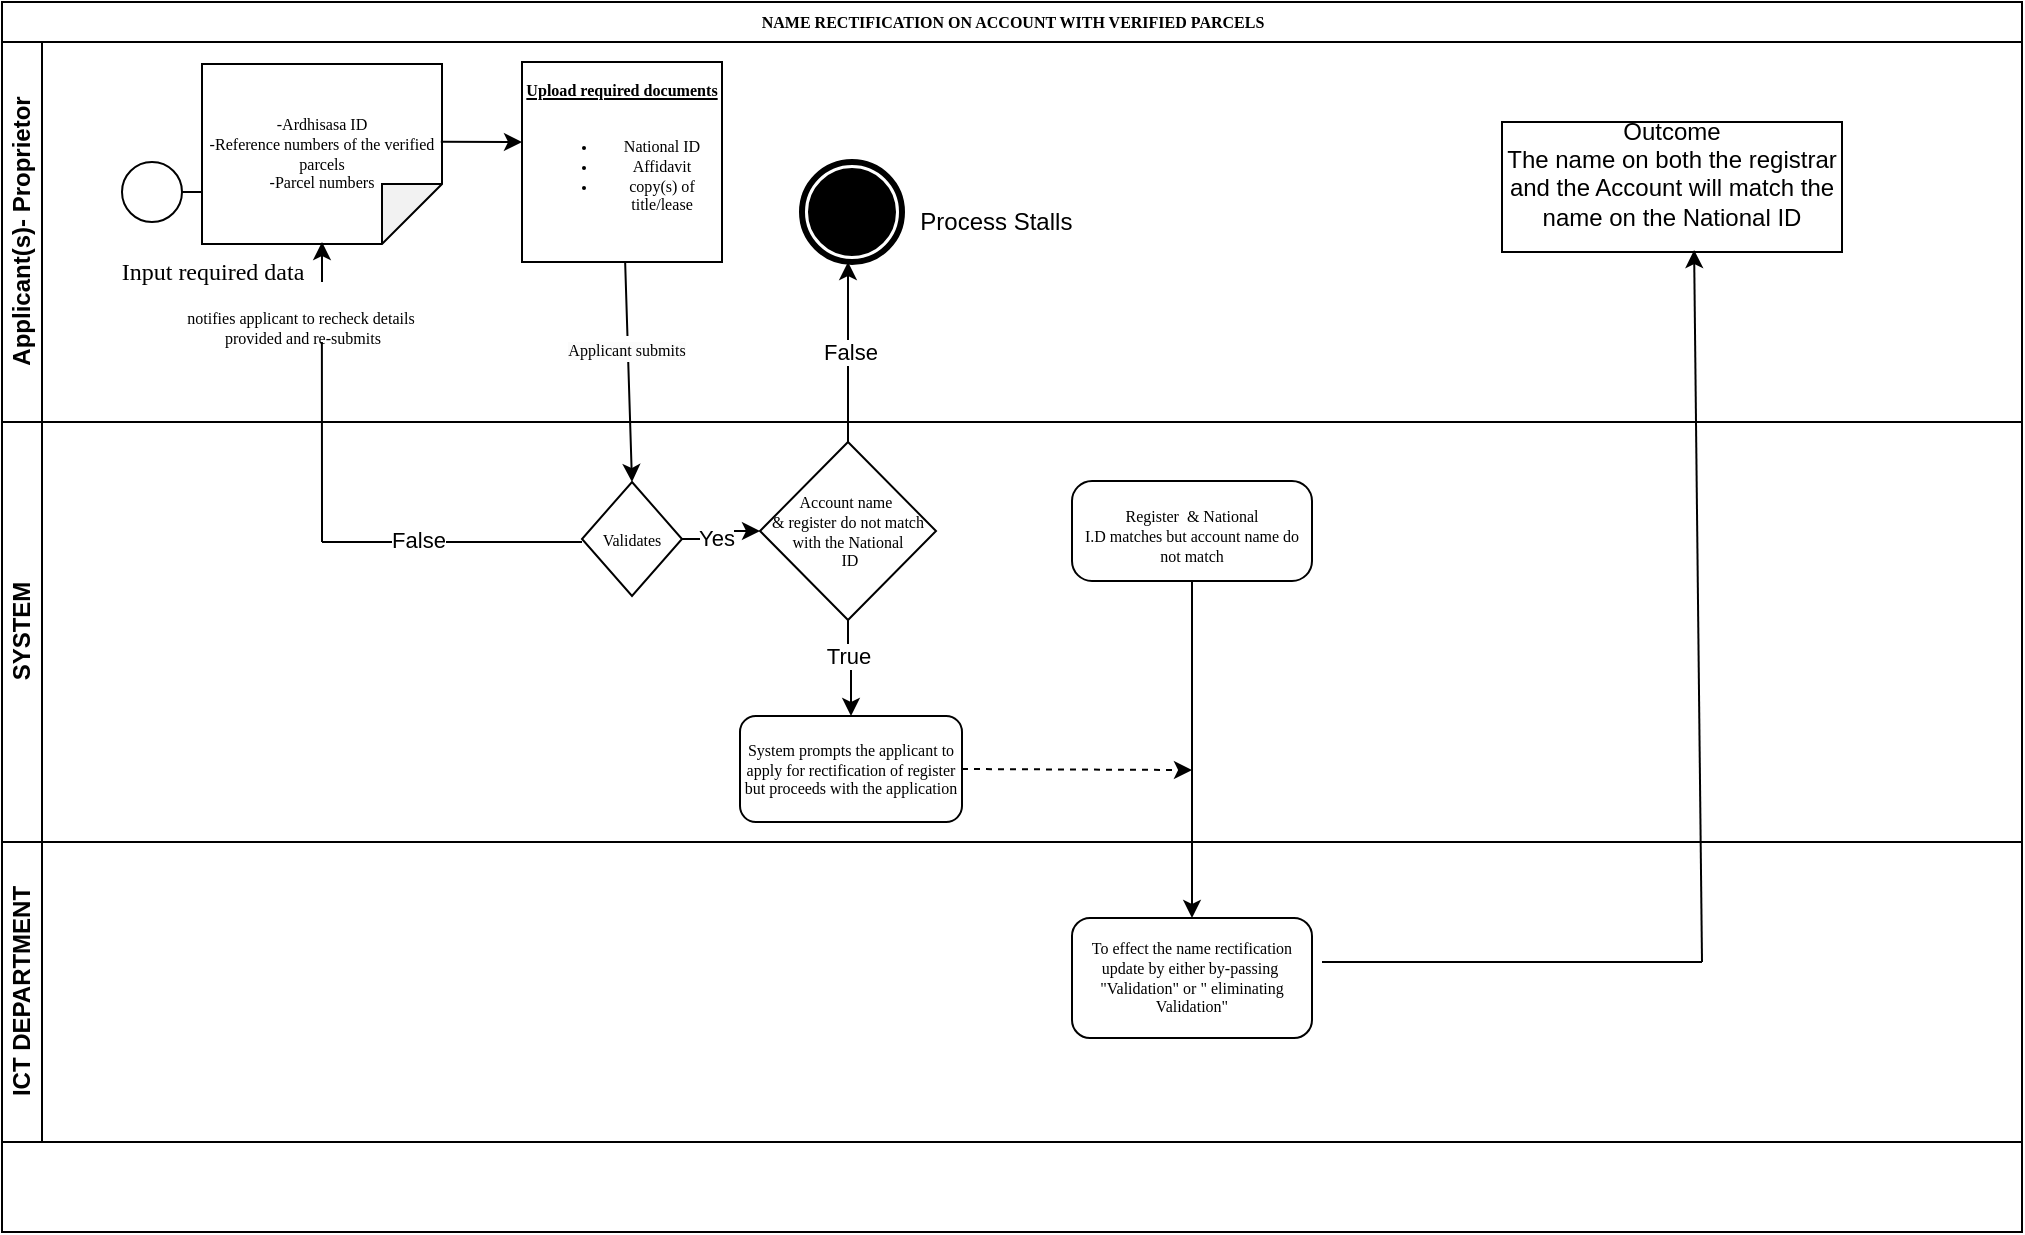 <mxfile version="24.4.0" type="github">
  <diagram name="Page-1" id="c7488fd3-1785-93aa-aadb-54a6760d102a">
    <mxGraphModel dx="1362" dy="759" grid="1" gridSize="10" guides="1" tooltips="1" connect="1" arrows="1" fold="1" page="1" pageScale="1" pageWidth="1100" pageHeight="850" background="none" math="0" shadow="0">
      <root>
        <mxCell id="0" />
        <mxCell id="1" parent="0" />
        <mxCell id="2b4e8129b02d487f-1" value="NAME RECTIFICATION ON ACCOUNT WITH VERIFIED PARCELS" style="swimlane;html=1;childLayout=stackLayout;horizontal=1;startSize=20;horizontalStack=0;rounded=0;shadow=0;labelBackgroundColor=none;strokeWidth=1;fontFamily=Verdana;fontSize=8;align=center;" parent="1" vertex="1">
          <mxGeometry x="70" y="80" width="1010" height="615" as="geometry" />
        </mxCell>
        <mxCell id="2b4e8129b02d487f-2" value="Applicant(s)- Proprietor" style="swimlane;html=1;startSize=20;horizontal=0;" parent="2b4e8129b02d487f-1" vertex="1">
          <mxGeometry y="20" width="1010" height="190" as="geometry" />
        </mxCell>
        <mxCell id="2b4e8129b02d487f-18" style="edgeStyle=orthogonalEdgeStyle;rounded=0;html=1;labelBackgroundColor=none;startArrow=none;startFill=0;startSize=5;endArrow=classicThin;endFill=1;endSize=5;jettySize=auto;orthogonalLoop=1;strokeWidth=1;fontFamily=Verdana;fontSize=8" parent="2b4e8129b02d487f-2" source="2b4e8129b02d487f-5" edge="1">
          <mxGeometry relative="1" as="geometry">
            <mxPoint x="120" y="75" as="targetPoint" />
          </mxGeometry>
        </mxCell>
        <mxCell id="2b4e8129b02d487f-5" value="" style="ellipse;whiteSpace=wrap;html=1;rounded=0;shadow=0;labelBackgroundColor=none;strokeWidth=1;fontFamily=Verdana;fontSize=8;align=center;" parent="2b4e8129b02d487f-2" vertex="1">
          <mxGeometry x="60" y="60" width="30" height="30" as="geometry" />
        </mxCell>
        <mxCell id="X0vCvpcDByL62yAAZkJj-3" value="&lt;h6&gt;&lt;span style=&quot;font-weight: normal;&quot;&gt;&lt;font face=&quot;Times New Roman&quot;&gt;-Ardhisasa ID&lt;br&gt;&lt;/font&gt;&lt;font face=&quot;vrdMzk03zgyeCwnh8cxA&quot;&gt;-Reference numbers of the verified parcels&lt;br&gt;&lt;/font&gt;&lt;font face=&quot;vrdMzk03zgyeCwnh8cxA&quot;&gt;-Parcel numbers&lt;/font&gt;&lt;/span&gt;&lt;/h6&gt;" style="shape=note;whiteSpace=wrap;html=1;backgroundOutline=1;darkOpacity=0.05;direction=south;" vertex="1" parent="2b4e8129b02d487f-2">
          <mxGeometry x="100" y="11" width="120" height="90" as="geometry" />
        </mxCell>
        <mxCell id="X0vCvpcDByL62yAAZkJj-12" value="&lt;h6&gt;&lt;font face=&quot;Times New Roman&quot;&gt;&lt;u&gt;Upload required documents&lt;/u&gt;&lt;/font&gt;&lt;/h6&gt;&lt;h6&gt;&lt;ul&gt;&lt;li&gt;&lt;font face=&quot;Times New Roman&quot;&gt;&lt;span style=&quot;font-weight: normal;&quot;&gt;National ID&lt;/span&gt;&lt;/font&gt;&lt;/li&gt;&lt;li&gt;&lt;font face=&quot;Times New Roman&quot;&gt;&lt;span style=&quot;font-weight: normal;&quot;&gt;Affidavit&lt;/span&gt;&lt;/font&gt;&lt;/li&gt;&lt;li&gt;&lt;font face=&quot;Times New Roman&quot;&gt;&lt;span style=&quot;font-weight: normal;&quot;&gt;copy(s) of title/lease&lt;/span&gt;&lt;/font&gt;&lt;/li&gt;&lt;/ul&gt;&lt;/h6&gt;&lt;div&gt;&lt;br&gt;&lt;/div&gt;" style="whiteSpace=wrap;html=1;aspect=fixed;" vertex="1" parent="2b4e8129b02d487f-2">
          <mxGeometry x="260" y="10" width="100" height="100" as="geometry" />
        </mxCell>
        <mxCell id="X0vCvpcDByL62yAAZkJj-13" value="" style="edgeStyle=none;orthogonalLoop=1;jettySize=auto;html=1;rounded=0;exitX=0.432;exitY=0.005;exitDx=0;exitDy=0;exitPerimeter=0;" edge="1" parent="2b4e8129b02d487f-2" source="X0vCvpcDByL62yAAZkJj-3">
          <mxGeometry width="100" relative="1" as="geometry">
            <mxPoint x="230" y="50" as="sourcePoint" />
            <mxPoint x="260" y="50" as="targetPoint" />
            <Array as="points" />
          </mxGeometry>
        </mxCell>
        <mxCell id="X0vCvpcDByL62yAAZkJj-16" value="&lt;font face=&quot;Times New Roman&quot;&gt;Input required data&lt;/font&gt;" style="text;html=1;align=center;verticalAlign=middle;resizable=0;points=[];autosize=1;strokeColor=none;fillColor=none;" vertex="1" parent="2b4e8129b02d487f-2">
          <mxGeometry x="50" y="100" width="110" height="30" as="geometry" />
        </mxCell>
        <mxCell id="X0vCvpcDByL62yAAZkJj-18" value="" style="edgeStyle=none;orthogonalLoop=1;jettySize=auto;html=1;rounded=0;entryX=0.881;entryY=-0.048;entryDx=0;entryDy=0;entryPerimeter=0;" edge="1" parent="2b4e8129b02d487f-2">
          <mxGeometry width="100" relative="1" as="geometry">
            <mxPoint x="160" y="120" as="sourcePoint" />
            <mxPoint x="160.0" y="100.0" as="targetPoint" />
            <Array as="points" />
          </mxGeometry>
        </mxCell>
        <mxCell id="X0vCvpcDByL62yAAZkJj-32" value="&lt;h6&gt;&lt;br&gt;&lt;/h6&gt;" style="text;html=1;align=center;verticalAlign=middle;resizable=0;points=[];autosize=1;strokeColor=none;fillColor=none;" vertex="1" parent="2b4e8129b02d487f-2">
          <mxGeometry x="330" y="130" width="20" height="60" as="geometry" />
        </mxCell>
        <mxCell id="X0vCvpcDByL62yAAZkJj-69" value="Outcome&lt;div&gt;The name on both the registrar and the Account will match the name on the National ID&lt;br&gt;&lt;div&gt;&lt;u&gt;&lt;br&gt;&lt;/u&gt;&lt;/div&gt;&lt;/div&gt;" style="rounded=0;whiteSpace=wrap;html=1;" vertex="1" parent="2b4e8129b02d487f-2">
          <mxGeometry x="750" y="40" width="170" height="65" as="geometry" />
        </mxCell>
        <mxCell id="X0vCvpcDByL62yAAZkJj-74" value="" style="points=[[0.145,0.145,0],[0.5,0,0],[0.855,0.145,0],[1,0.5,0],[0.855,0.855,0],[0.5,1,0],[0.145,0.855,0],[0,0.5,0]];shape=mxgraph.bpmn.event;html=1;verticalLabelPosition=bottom;labelBackgroundColor=#ffffff;verticalAlign=top;align=center;perimeter=ellipsePerimeter;outlineConnect=0;aspect=fixed;outline=end;symbol=terminate;" vertex="1" parent="2b4e8129b02d487f-2">
          <mxGeometry x="400" y="60" width="50" height="50" as="geometry" />
        </mxCell>
        <mxCell id="X0vCvpcDByL62yAAZkJj-79" value="&amp;nbsp;Process Stalls" style="text;html=1;align=center;verticalAlign=middle;resizable=0;points=[];autosize=1;strokeColor=none;fillColor=none;" vertex="1" parent="2b4e8129b02d487f-2">
          <mxGeometry x="445" y="75" width="100" height="30" as="geometry" />
        </mxCell>
        <mxCell id="2b4e8129b02d487f-3" value="SYSTEM" style="swimlane;html=1;startSize=20;horizontal=0;" parent="2b4e8129b02d487f-1" vertex="1">
          <mxGeometry y="210" width="1010" height="210" as="geometry" />
        </mxCell>
        <mxCell id="X0vCvpcDByL62yAAZkJj-49" value="" style="edgeStyle=orthogonalEdgeStyle;rounded=0;orthogonalLoop=1;jettySize=auto;html=1;" edge="1" parent="2b4e8129b02d487f-3" source="2b4e8129b02d487f-13" target="X0vCvpcDByL62yAAZkJj-46">
          <mxGeometry relative="1" as="geometry" />
        </mxCell>
        <mxCell id="X0vCvpcDByL62yAAZkJj-50" value="Yes" style="edgeLabel;html=1;align=center;verticalAlign=middle;resizable=0;points=[];" vertex="1" connectable="0" parent="X0vCvpcDByL62yAAZkJj-49">
          <mxGeometry x="-0.243" y="1" relative="1" as="geometry">
            <mxPoint as="offset" />
          </mxGeometry>
        </mxCell>
        <mxCell id="2b4e8129b02d487f-13" value="Validates" style="strokeWidth=1;html=1;shape=mxgraph.flowchart.decision;whiteSpace=wrap;rounded=1;shadow=0;labelBackgroundColor=none;fontFamily=Verdana;fontSize=8;align=center;" parent="2b4e8129b02d487f-3" vertex="1">
          <mxGeometry x="290" y="30" width="50" height="57" as="geometry" />
        </mxCell>
        <mxCell id="X0vCvpcDByL62yAAZkJj-55" value="" style="edgeStyle=orthogonalEdgeStyle;rounded=0;orthogonalLoop=1;jettySize=auto;html=1;" edge="1" parent="2b4e8129b02d487f-3" source="X0vCvpcDByL62yAAZkJj-46" target="X0vCvpcDByL62yAAZkJj-54">
          <mxGeometry relative="1" as="geometry" />
        </mxCell>
        <mxCell id="X0vCvpcDByL62yAAZkJj-57" value="True" style="edgeLabel;html=1;align=center;verticalAlign=middle;resizable=0;points=[];" vertex="1" connectable="0" parent="X0vCvpcDByL62yAAZkJj-55">
          <mxGeometry x="-0.268" relative="1" as="geometry">
            <mxPoint as="offset" />
          </mxGeometry>
        </mxCell>
        <mxCell id="X0vCvpcDByL62yAAZkJj-46" value="Account name&amp;nbsp;&lt;div&gt;&amp;amp; register do not match&lt;div&gt;with the National&lt;div&gt;&amp;nbsp;ID&lt;br&gt;&lt;/div&gt;&lt;/div&gt;&lt;/div&gt;" style="strokeWidth=1;html=1;shape=mxgraph.flowchart.decision;whiteSpace=wrap;rounded=1;shadow=0;labelBackgroundColor=none;fontFamily=Verdana;fontSize=8;align=center;" vertex="1" parent="2b4e8129b02d487f-3">
          <mxGeometry x="379" y="10" width="88" height="89" as="geometry" />
        </mxCell>
        <mxCell id="X0vCvpcDByL62yAAZkJj-54" value="System prompts the applicant to apply for rectification of register but proceeds with the application" style="whiteSpace=wrap;html=1;fontSize=8;fontFamily=Verdana;strokeWidth=1;rounded=1;shadow=0;labelBackgroundColor=none;" vertex="1" parent="2b4e8129b02d487f-3">
          <mxGeometry x="369" y="147" width="111" height="53" as="geometry" />
        </mxCell>
        <mxCell id="X0vCvpcDByL62yAAZkJj-58" value="To effect the name rectification update by either by-passing&amp;nbsp; &quot;Validation&quot; or &quot; eliminating Validation&quot;" style="whiteSpace=wrap;html=1;fontSize=8;fontFamily=Verdana;strokeWidth=1;rounded=1;shadow=0;labelBackgroundColor=none;" vertex="1" parent="2b4e8129b02d487f-3">
          <mxGeometry x="535" y="248" width="120" height="60" as="geometry" />
        </mxCell>
        <mxCell id="X0vCvpcDByL62yAAZkJj-42" value="&lt;span style=&quot;font-family: Verdana; font-size: 8px;&quot;&gt;Register&amp;nbsp; &amp;amp; National&lt;/span&gt;&lt;div style=&quot;font-family: Verdana; font-size: 8px;&quot;&gt;I.D matches but account name do not match&lt;/div&gt;" style="points=[[0.25,0,0],[0.5,0,0],[0.75,0,0],[1,0.25,0],[1,0.5,0],[1,0.75,0],[0.75,1,0],[0.5,1,0],[0.25,1,0],[0,0.75,0],[0,0.5,0],[0,0.25,0]];shape=mxgraph.bpmn.task;whiteSpace=wrap;rectStyle=rounded;size=10;html=1;container=1;expand=0;collapsible=0;taskMarker=abstract;" vertex="1" parent="2b4e8129b02d487f-3">
          <mxGeometry x="535" y="29.5" width="120" height="50" as="geometry" />
        </mxCell>
        <mxCell id="X0vCvpcDByL62yAAZkJj-59" value="" style="edgeStyle=orthogonalEdgeStyle;rounded=0;orthogonalLoop=1;jettySize=auto;html=1;exitX=0.5;exitY=1;exitDx=0;exitDy=0;exitPerimeter=0;" edge="1" parent="2b4e8129b02d487f-3" source="X0vCvpcDByL62yAAZkJj-42" target="X0vCvpcDByL62yAAZkJj-58">
          <mxGeometry relative="1" as="geometry">
            <mxPoint x="575" y="100" as="sourcePoint" />
          </mxGeometry>
        </mxCell>
        <mxCell id="2b4e8129b02d487f-4" value="ICT DEPARTMENT" style="swimlane;html=1;startSize=20;horizontal=0;" parent="2b4e8129b02d487f-1" vertex="1">
          <mxGeometry y="420" width="1010" height="150" as="geometry" />
        </mxCell>
        <mxCell id="X0vCvpcDByL62yAAZkJj-31" value="" style="endArrow=classic;html=1;rounded=0;entryX=0.5;entryY=0;entryDx=0;entryDy=0;entryPerimeter=0;" edge="1" parent="2b4e8129b02d487f-1" source="X0vCvpcDByL62yAAZkJj-12" target="2b4e8129b02d487f-13">
          <mxGeometry width="50" height="50" relative="1" as="geometry">
            <mxPoint x="280" y="290" as="sourcePoint" />
            <mxPoint x="330" y="240" as="targetPoint" />
          </mxGeometry>
        </mxCell>
        <mxCell id="X0vCvpcDByL62yAAZkJj-43" value="&lt;span style=&quot;font-family: &amp;quot;Times New Roman&amp;quot;; font-size: 8.04px; background-color: rgb(251, 251, 251);&quot;&gt;Applicant submits&lt;/span&gt;" style="edgeLabel;html=1;align=center;verticalAlign=middle;resizable=0;points=[];" vertex="1" connectable="0" parent="X0vCvpcDByL62yAAZkJj-31">
          <mxGeometry x="-0.222" y="-1" relative="1" as="geometry">
            <mxPoint as="offset" />
          </mxGeometry>
        </mxCell>
        <mxCell id="X0vCvpcDByL62yAAZkJj-20" value="&lt;h6&gt;&lt;span style=&quot;font-weight: normal;&quot;&gt;&lt;font face=&quot;Times New Roman&quot;&gt;notifies applicant to recheck details&amp;nbsp;&lt;br&gt;provided and re-submits&lt;/font&gt;&lt;/span&gt;&lt;/h6&gt;" style="text;html=1;align=center;verticalAlign=middle;resizable=0;points=[];autosize=1;strokeColor=none;fillColor=none;" vertex="1" parent="1">
          <mxGeometry x="150" y="208" width="140" height="70" as="geometry" />
        </mxCell>
        <mxCell id="X0vCvpcDByL62yAAZkJj-26" value="" style="endArrow=none;html=1;rounded=0;entryX=0.571;entryY=0.6;entryDx=0;entryDy=0;entryPerimeter=0;" edge="1" parent="1" target="X0vCvpcDByL62yAAZkJj-20">
          <mxGeometry width="50" height="50" relative="1" as="geometry">
            <mxPoint x="230" y="350" as="sourcePoint" />
            <mxPoint x="230" y="320" as="targetPoint" />
            <Array as="points">
              <mxPoint x="230" y="340" />
            </Array>
          </mxGeometry>
        </mxCell>
        <mxCell id="X0vCvpcDByL62yAAZkJj-29" value="" style="endArrow=none;html=1;rounded=0;" edge="1" parent="1">
          <mxGeometry width="50" height="50" relative="1" as="geometry">
            <mxPoint x="230" y="350" as="sourcePoint" />
            <mxPoint x="360" y="350" as="targetPoint" />
          </mxGeometry>
        </mxCell>
        <mxCell id="X0vCvpcDByL62yAAZkJj-45" value="False" style="edgeLabel;html=1;align=center;verticalAlign=middle;resizable=0;points=[];" vertex="1" connectable="0" parent="X0vCvpcDByL62yAAZkJj-29">
          <mxGeometry x="-0.27" y="-1" relative="1" as="geometry">
            <mxPoint y="-2" as="offset" />
          </mxGeometry>
        </mxCell>
        <mxCell id="X0vCvpcDByL62yAAZkJj-60" value="" style="endArrow=none;dashed=1;html=1;rounded=0;exitX=1;exitY=0.5;exitDx=0;exitDy=0;" edge="1" parent="1" source="X0vCvpcDByL62yAAZkJj-54">
          <mxGeometry width="50" height="50" relative="1" as="geometry">
            <mxPoint x="571" y="480" as="sourcePoint" />
            <mxPoint x="660" y="464" as="targetPoint" />
          </mxGeometry>
        </mxCell>
        <mxCell id="X0vCvpcDByL62yAAZkJj-61" value="" style="endArrow=classic;html=1;rounded=0;" edge="1" parent="1">
          <mxGeometry width="50" height="50" relative="1" as="geometry">
            <mxPoint x="660" y="464" as="sourcePoint" />
            <mxPoint x="665" y="464" as="targetPoint" />
          </mxGeometry>
        </mxCell>
        <mxCell id="X0vCvpcDByL62yAAZkJj-62" value="" style="endArrow=none;html=1;rounded=0;" edge="1" parent="1">
          <mxGeometry width="50" height="50" relative="1" as="geometry">
            <mxPoint x="730" y="560" as="sourcePoint" />
            <mxPoint x="920" y="560" as="targetPoint" />
          </mxGeometry>
        </mxCell>
        <mxCell id="X0vCvpcDByL62yAAZkJj-65" value="" style="endArrow=classic;html=1;rounded=0;" edge="1" parent="1">
          <mxGeometry width="50" height="50" relative="1" as="geometry">
            <mxPoint x="460" y="310" as="sourcePoint" />
            <mxPoint x="460" y="310" as="targetPoint" />
          </mxGeometry>
        </mxCell>
        <mxCell id="X0vCvpcDByL62yAAZkJj-66" value="" style="endArrow=classic;html=1;rounded=0;entryX=0.565;entryY=0.985;entryDx=0;entryDy=0;entryPerimeter=0;" edge="1" parent="1" target="X0vCvpcDByL62yAAZkJj-69">
          <mxGeometry width="50" height="50" relative="1" as="geometry">
            <mxPoint x="920" y="560" as="sourcePoint" />
            <mxPoint x="870" y="210" as="targetPoint" />
          </mxGeometry>
        </mxCell>
        <mxCell id="X0vCvpcDByL62yAAZkJj-71" value="" style="endArrow=classic;html=1;rounded=0;exitX=0.5;exitY=0;exitDx=0;exitDy=0;exitPerimeter=0;" edge="1" parent="1" source="X0vCvpcDByL62yAAZkJj-46">
          <mxGeometry width="50" height="50" relative="1" as="geometry">
            <mxPoint x="440" y="360" as="sourcePoint" />
            <mxPoint x="493" y="210" as="targetPoint" />
          </mxGeometry>
        </mxCell>
        <mxCell id="X0vCvpcDByL62yAAZkJj-72" value="False" style="edgeLabel;html=1;align=center;verticalAlign=middle;resizable=0;points=[];" vertex="1" connectable="0" parent="X0vCvpcDByL62yAAZkJj-71">
          <mxGeometry y="-1" relative="1" as="geometry">
            <mxPoint as="offset" />
          </mxGeometry>
        </mxCell>
      </root>
    </mxGraphModel>
  </diagram>
</mxfile>
